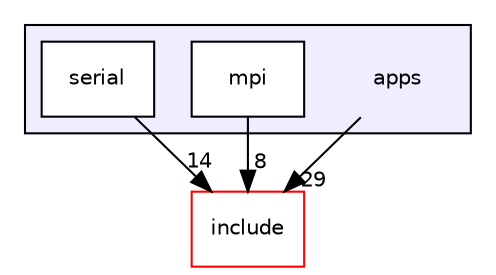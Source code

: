 digraph "apps" {
  bgcolor=transparent;
  compound=true
  node [ fontsize="10", fontname="Helvetica"];
  edge [ labelfontsize="10", labelfontname="Helvetica"];
  subgraph clusterdir_9654b8d08f4bba4e84b362c5fd320bee {
    graph [ bgcolor="#eeeeff", pencolor="black", label="" URL="dir_9654b8d08f4bba4e84b362c5fd320bee.html"];
    dir_9654b8d08f4bba4e84b362c5fd320bee [shape=plaintext label="apps"];
    dir_bed2a4a0c7c4050f61e346100395c310 [shape=box label="mpi" color="black" fillcolor="white" style="filled" URL="dir_bed2a4a0c7c4050f61e346100395c310.html"];
    dir_e7245891811a18a2b76d3fc59ab1e2d7 [shape=box label="serial" color="black" fillcolor="white" style="filled" URL="dir_e7245891811a18a2b76d3fc59ab1e2d7.html"];
  }
  dir_d44c64559bbebec7f509842c48db8b23 [shape=box label="include" color="red" URL="dir_d44c64559bbebec7f509842c48db8b23.html"];
  dir_e7245891811a18a2b76d3fc59ab1e2d7->dir_d44c64559bbebec7f509842c48db8b23 [headlabel="14", labeldistance=1.5 headhref="dir_000012_000002.html"];
  dir_bed2a4a0c7c4050f61e346100395c310->dir_d44c64559bbebec7f509842c48db8b23 [headlabel="8", labeldistance=1.5 headhref="dir_000011_000002.html"];
  dir_9654b8d08f4bba4e84b362c5fd320bee->dir_d44c64559bbebec7f509842c48db8b23 [headlabel="29", labeldistance=1.5 headhref="dir_000000_000002.html"];
}
